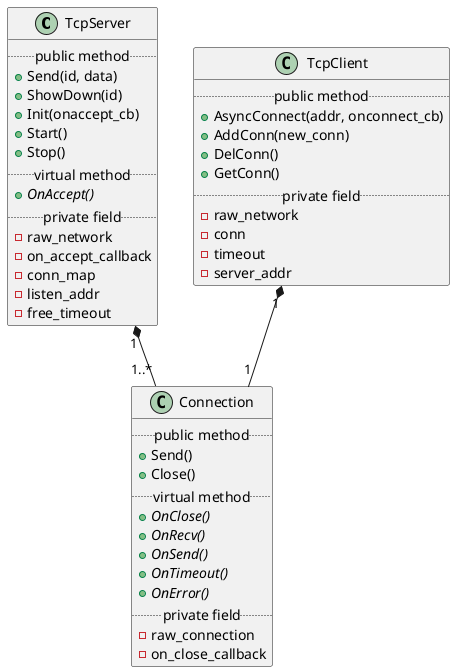 @startuml Network类图

class TcpServer {
    .. public method ..
    +Send(id, data)
    +ShowDown(id)
    +Init(onaccept_cb)
    +Start()
    +Stop()
    .. virtual method ..
    {abstract} +OnAccept()
    .. private field ..
    -raw_network
    -on_accept_callback
    -conn_map
    -listen_addr
    -free_timeout
}

class TcpClient {
    .. public method ..
    +AsyncConnect(addr, onconnect_cb)
    +AddConn(new_conn)
    +DelConn()
    +GetConn()
    .. private field ..
    -raw_network
    -conn
    -timeout
    -server_addr
}

class Connection {
    .. public method ..
    +Send()
    +Close()
    .. virtual method ..
    {abstract} +OnClose()
    {abstract} +OnRecv()
    {abstract} +OnSend()
    {abstract} +OnTimeout()
    {abstract} +OnError()
    .. private field ..
    -raw_connection
    -on_close_callback
}

'TcpServer和TcpClient 都包含 Connection'
TcpServer "1" *-- "1..*" Connection
TcpClient "1" *-- "1" Connection

@enduml